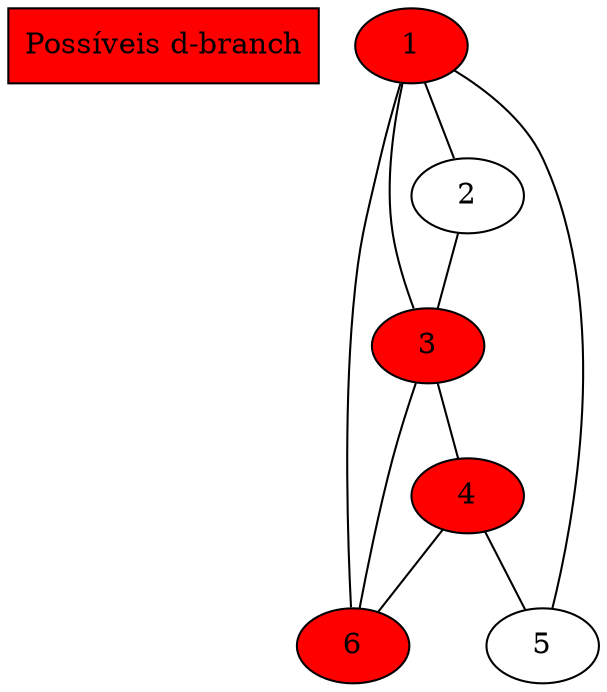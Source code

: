 graph G {
    // Adicione um nó de título
    titulo [label="Possíveis d-branch", shape="rectangle", style="filled", fontsize=14, fillcolor="red"]
    1 [fillcolor="red", style="filled"];
    3 [fillcolor="red", style="filled"];
    4 [fillcolor="red", style="filled"];
    6 [fillcolor="red", style="filled"];
    1 -- 2; 
    1 -- 3; 
    1 -- 5; 
    1 -- 6; 
    2 -- 3; 
    3 -- 4; 
    3 -- 6; 
    4 -- 5; 
    4 -- 6; 
}